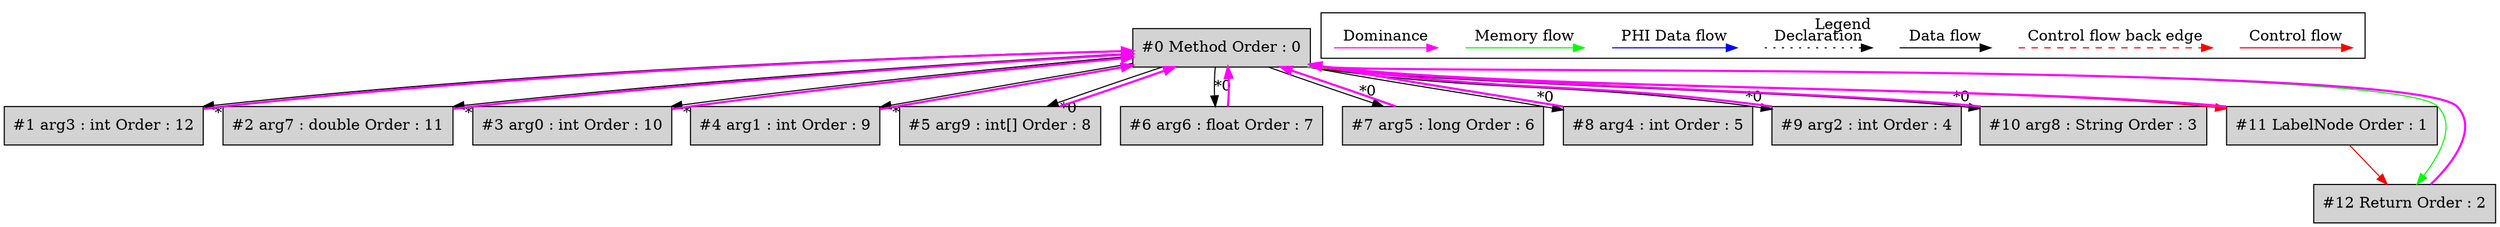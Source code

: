 digraph debugoutput {
 ordering="in";
 node0[label="#0 Method Order : 0",shape=box, fillcolor=lightgrey, style=filled];
 node1[label="#1 arg3 : int Order : 12",shape=box, fillcolor=lightgrey, style=filled];
 node1 -> node0[dir="forward" color="fuchsia" penwidth="2"];
 node0 -> node1[headlabel="*0", labeldistance=2];
 node2[label="#2 arg7 : double Order : 11",shape=box, fillcolor=lightgrey, style=filled];
 node2 -> node0[dir="forward" color="fuchsia" penwidth="2"];
 node0 -> node2[headlabel="*0", labeldistance=2];
 node3[label="#3 arg0 : int Order : 10",shape=box, fillcolor=lightgrey, style=filled];
 node3 -> node0[dir="forward" color="fuchsia" penwidth="2"];
 node0 -> node3[headlabel="*0", labeldistance=2];
 node4[label="#4 arg1 : int Order : 9",shape=box, fillcolor=lightgrey, style=filled];
 node4 -> node0[dir="forward" color="fuchsia" penwidth="2"];
 node0 -> node4[headlabel="*0", labeldistance=2];
 node5[label="#5 arg9 : int[] Order : 8",shape=box, fillcolor=lightgrey, style=filled];
 node5 -> node0[dir="forward" color="fuchsia" penwidth="2"];
 node0 -> node5[headlabel="*0", labeldistance=2];
 node6[label="#6 arg6 : float Order : 7",shape=box, fillcolor=lightgrey, style=filled];
 node6 -> node0[dir="forward" color="fuchsia" penwidth="2"];
 node0 -> node6[headlabel="*0", labeldistance=2];
 node7[label="#7 arg5 : long Order : 6",shape=box, fillcolor=lightgrey, style=filled];
 node7 -> node0[dir="forward" color="fuchsia" penwidth="2"];
 node0 -> node7[headlabel="*0", labeldistance=2];
 node8[label="#8 arg4 : int Order : 5",shape=box, fillcolor=lightgrey, style=filled];
 node8 -> node0[dir="forward" color="fuchsia" penwidth="2"];
 node0 -> node8[headlabel="*0", labeldistance=2];
 node9[label="#9 arg2 : int Order : 4",shape=box, fillcolor=lightgrey, style=filled];
 node9 -> node0[dir="forward" color="fuchsia" penwidth="2"];
 node0 -> node9[headlabel="*0", labeldistance=2];
 node10[label="#10 arg8 : String Order : 3",shape=box, fillcolor=lightgrey, style=filled];
 node10 -> node0[dir="forward" color="fuchsia" penwidth="2"];
 node0 -> node10[headlabel="*0", labeldistance=2];
 node11[label="#11 LabelNode Order : 1",shape=box, fillcolor=lightgrey, style=filled];
 node11 -> node0[dir="forward" color="fuchsia" penwidth="2"];
 node0 -> node11[labeldistance=2, color=red, fontcolor=red];
 node12[label="#12 Return Order : 2",shape=box, fillcolor=lightgrey, style=filled];
 node12 -> node0[dir="forward" color="fuchsia" penwidth="2"];
 node11 -> node12[labeldistance=2, color=red, fontcolor=red];
 node0 -> node12[labeldistance=2, color=green, constraint=false];
 subgraph cluster_000 {
  label = "Legend";
  node [shape=point]
  {
   rank=same;
   c0 [style = invis];
   c1 [style = invis];
   c2 [style = invis];
   c3 [style = invis];
   d0 [style = invis];
   d1 [style = invis];
   d2 [style = invis];
   d3 [style = invis];
   d4 [style = invis];
   d5 [style = invis];
   d6 [style = invis];
   d7 [style = invis];
   d8 [style = invis];
   d9 [style = invis];
  }
  c0 -> c1 [label="Control flow", style=solid, color=red]
  c2 -> c3 [label="Control flow back edge", style=dashed, color=red]
  d0 -> d1 [label="Data flow"]
  d2 -> d3 [label="Declaration", style=dotted]
  d4 -> d5 [label="PHI Data flow", color=blue]
  d6 -> d7 [label="Memory flow", color=green]
  d8 -> d9 [label="Dominance", color=fuchsia, style=solid]
 }

}
